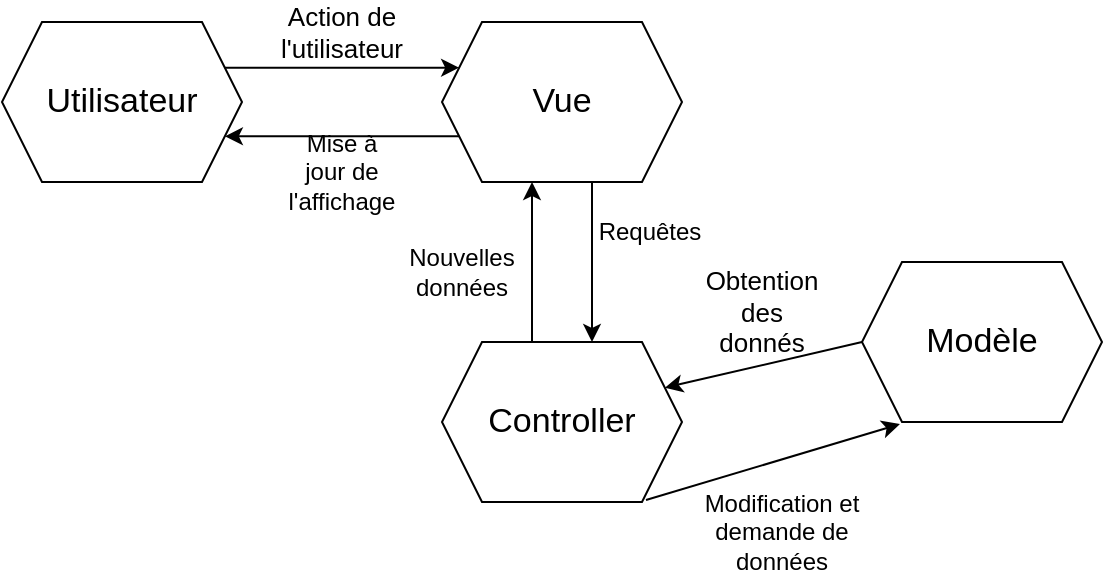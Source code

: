 <mxfile version="21.8.2" type="github">
  <diagram name="Page-1" id="ihej46Fy8raGkYUn52ul">
    <mxGraphModel dx="683" dy="361" grid="1" gridSize="10" guides="1" tooltips="1" connect="1" arrows="1" fold="1" page="1" pageScale="1" pageWidth="827" pageHeight="1169" math="0" shadow="0">
      <root>
        <mxCell id="0" />
        <mxCell id="1" parent="0" />
        <mxCell id="0wVq687nUGm6H_S43hHm-1" value="&lt;font style=&quot;font-size: 17px;&quot;&gt;Utilisateur&lt;/font&gt;" style="shape=hexagon;perimeter=hexagonPerimeter2;whiteSpace=wrap;html=1;fixedSize=1;" vertex="1" parent="1">
          <mxGeometry x="90" y="360" width="120" height="80" as="geometry" />
        </mxCell>
        <mxCell id="0wVq687nUGm6H_S43hHm-2" value="&lt;font style=&quot;font-size: 17px;&quot;&gt;Vue&lt;/font&gt;" style="shape=hexagon;perimeter=hexagonPerimeter2;whiteSpace=wrap;html=1;fixedSize=1;" vertex="1" parent="1">
          <mxGeometry x="310" y="360" width="120" height="80" as="geometry" />
        </mxCell>
        <mxCell id="0wVq687nUGm6H_S43hHm-3" value="&lt;font style=&quot;font-size: 17px;&quot;&gt;Controller&lt;/font&gt;" style="shape=hexagon;perimeter=hexagonPerimeter2;whiteSpace=wrap;html=1;fixedSize=1;" vertex="1" parent="1">
          <mxGeometry x="310" y="520" width="120" height="80" as="geometry" />
        </mxCell>
        <mxCell id="0wVq687nUGm6H_S43hHm-4" value="&lt;font style=&quot;font-size: 17px;&quot;&gt;Modèle&lt;/font&gt;" style="shape=hexagon;perimeter=hexagonPerimeter2;whiteSpace=wrap;html=1;fixedSize=1;" vertex="1" parent="1">
          <mxGeometry x="520" y="480" width="120" height="80" as="geometry" />
        </mxCell>
        <mxCell id="0wVq687nUGm6H_S43hHm-6" value="" style="endArrow=classic;html=1;rounded=0;exitX=1;exitY=0.25;exitDx=0;exitDy=0;entryX=0;entryY=0.25;entryDx=0;entryDy=0;" edge="1" parent="1" source="0wVq687nUGm6H_S43hHm-1" target="0wVq687nUGm6H_S43hHm-2">
          <mxGeometry width="50" height="50" relative="1" as="geometry">
            <mxPoint x="210" y="369" as="sourcePoint" />
            <mxPoint x="294" y="369" as="targetPoint" />
          </mxGeometry>
        </mxCell>
        <mxCell id="0wVq687nUGm6H_S43hHm-7" value="" style="endArrow=classic;html=1;rounded=0;exitX=0;exitY=0.75;exitDx=0;exitDy=0;entryX=1;entryY=0.75;entryDx=0;entryDy=0;" edge="1" parent="1" source="0wVq687nUGm6H_S43hHm-2" target="0wVq687nUGm6H_S43hHm-1">
          <mxGeometry width="50" height="50" relative="1" as="geometry">
            <mxPoint x="201" y="379" as="sourcePoint" />
            <mxPoint x="323" y="378" as="targetPoint" />
          </mxGeometry>
        </mxCell>
        <mxCell id="0wVq687nUGm6H_S43hHm-9" value="" style="endArrow=classic;html=1;rounded=0;exitX=0.375;exitY=0;exitDx=0;exitDy=0;entryX=0.375;entryY=1;entryDx=0;entryDy=0;" edge="1" parent="1">
          <mxGeometry width="50" height="50" relative="1" as="geometry">
            <mxPoint x="355" y="520" as="sourcePoint" />
            <mxPoint x="355" y="440" as="targetPoint" />
          </mxGeometry>
        </mxCell>
        <mxCell id="0wVq687nUGm6H_S43hHm-10" value="" style="endArrow=classic;html=1;rounded=0;exitX=0.625;exitY=1;exitDx=0;exitDy=0;entryX=0.625;entryY=0;entryDx=0;entryDy=0;" edge="1" parent="1" source="0wVq687nUGm6H_S43hHm-2" target="0wVq687nUGm6H_S43hHm-3">
          <mxGeometry width="50" height="50" relative="1" as="geometry">
            <mxPoint x="365" y="530" as="sourcePoint" />
            <mxPoint x="365" y="450" as="targetPoint" />
          </mxGeometry>
        </mxCell>
        <mxCell id="0wVq687nUGm6H_S43hHm-11" value="" style="endArrow=classic;html=1;rounded=0;exitX=0.85;exitY=0.988;exitDx=0;exitDy=0;entryX=0.158;entryY=1.013;entryDx=0;entryDy=0;entryPerimeter=0;exitPerimeter=0;" edge="1" parent="1" source="0wVq687nUGm6H_S43hHm-3" target="0wVq687nUGm6H_S43hHm-4">
          <mxGeometry width="50" height="50" relative="1" as="geometry">
            <mxPoint x="395" y="450" as="sourcePoint" />
            <mxPoint x="600" y="510" as="targetPoint" />
          </mxGeometry>
        </mxCell>
        <mxCell id="0wVq687nUGm6H_S43hHm-12" value="" style="endArrow=classic;html=1;rounded=0;entryX=1;entryY=0.25;entryDx=0;entryDy=0;exitX=0;exitY=0.5;exitDx=0;exitDy=0;" edge="1" parent="1" source="0wVq687nUGm6H_S43hHm-4" target="0wVq687nUGm6H_S43hHm-3">
          <mxGeometry width="50" height="50" relative="1" as="geometry">
            <mxPoint x="480" y="470" as="sourcePoint" />
            <mxPoint x="657" y="480" as="targetPoint" />
          </mxGeometry>
        </mxCell>
        <mxCell id="0wVq687nUGm6H_S43hHm-13" value="&lt;div style=&quot;font-size: 13px;&quot;&gt;&lt;font style=&quot;font-size: 13px;&quot;&gt;Action de &lt;br&gt;&lt;/font&gt;&lt;/div&gt;&lt;div style=&quot;font-size: 13px;&quot;&gt;&lt;font style=&quot;font-size: 13px;&quot;&gt;l&#39;utilisateur&lt;font style=&quot;font-size: 13px;&quot;&gt;&lt;br&gt;&lt;/font&gt;&lt;/font&gt;&lt;/div&gt;" style="text;html=1;strokeColor=none;fillColor=none;align=center;verticalAlign=middle;whiteSpace=wrap;rounded=0;" vertex="1" parent="1">
          <mxGeometry x="230" y="350" width="60" height="30" as="geometry" />
        </mxCell>
        <mxCell id="0wVq687nUGm6H_S43hHm-14" value="Mise à jour de l&#39;affichage" style="text;html=1;strokeColor=none;fillColor=none;align=center;verticalAlign=middle;whiteSpace=wrap;rounded=0;" vertex="1" parent="1">
          <mxGeometry x="230" y="420" width="60" height="30" as="geometry" />
        </mxCell>
        <mxCell id="0wVq687nUGm6H_S43hHm-15" value="Nouvelles données" style="text;html=1;strokeColor=none;fillColor=none;align=center;verticalAlign=middle;whiteSpace=wrap;rounded=0;" vertex="1" parent="1">
          <mxGeometry x="290" y="470" width="60" height="30" as="geometry" />
        </mxCell>
        <mxCell id="0wVq687nUGm6H_S43hHm-16" value="&lt;font style=&quot;font-size: 13px;&quot;&gt;Obtention des donnés&lt;br&gt;&lt;/font&gt;" style="text;html=1;strokeColor=none;fillColor=none;align=center;verticalAlign=middle;whiteSpace=wrap;rounded=0;" vertex="1" parent="1">
          <mxGeometry x="440" y="490" width="60" height="30" as="geometry" />
        </mxCell>
        <mxCell id="0wVq687nUGm6H_S43hHm-17" value="Modification et demande de données" style="text;html=1;strokeColor=none;fillColor=none;align=center;verticalAlign=middle;whiteSpace=wrap;rounded=0;" vertex="1" parent="1">
          <mxGeometry x="440" y="600" width="80" height="30" as="geometry" />
        </mxCell>
        <mxCell id="0wVq687nUGm6H_S43hHm-19" value="Requêtes" style="text;html=1;strokeColor=none;fillColor=none;align=center;verticalAlign=middle;whiteSpace=wrap;rounded=0;" vertex="1" parent="1">
          <mxGeometry x="384" y="450" width="60" height="30" as="geometry" />
        </mxCell>
      </root>
    </mxGraphModel>
  </diagram>
</mxfile>
